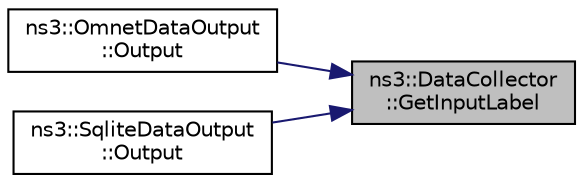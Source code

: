 digraph "ns3::DataCollector::GetInputLabel"
{
 // LATEX_PDF_SIZE
  edge [fontname="Helvetica",fontsize="10",labelfontname="Helvetica",labelfontsize="10"];
  node [fontname="Helvetica",fontsize="10",shape=record];
  rankdir="RL";
  Node1 [label="ns3::DataCollector\l::GetInputLabel",height=0.2,width=0.4,color="black", fillcolor="grey75", style="filled", fontcolor="black",tooltip="Return the input label."];
  Node1 -> Node2 [dir="back",color="midnightblue",fontsize="10",style="solid",fontname="Helvetica"];
  Node2 [label="ns3::OmnetDataOutput\l::Output",height=0.2,width=0.4,color="black", fillcolor="white", style="filled",URL="$classns3_1_1_omnet_data_output.html#aaa7397204fe15cc52f86526acc8c034a",tooltip="Outputs information from the provided DataCollector."];
  Node1 -> Node3 [dir="back",color="midnightblue",fontsize="10",style="solid",fontname="Helvetica"];
  Node3 [label="ns3::SqliteDataOutput\l::Output",height=0.2,width=0.4,color="black", fillcolor="white", style="filled",URL="$classns3_1_1_sqlite_data_output.html#a4a044179d5997ef87f2a35b3d0b2030a",tooltip="Outputs information from the provided DataCollector."];
}
